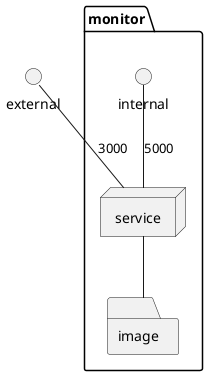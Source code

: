 @startuml

interface external

package  "monitor" {
  interface internal
  node service
  folder image
}
service -- image
external -- service : 3000
internal -- service : 5000

@enduml
